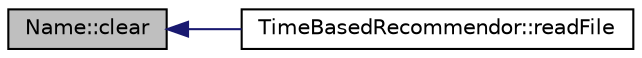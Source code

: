 digraph G
{
  edge [fontname="Helvetica",fontsize="10",labelfontname="Helvetica",labelfontsize="10"];
  node [fontname="Helvetica",fontsize="10",shape=record];
  rankdir=LR;
  Node1 [label="Name::clear",height=0.2,width=0.4,color="black", fillcolor="grey75", style="filled" fontcolor="black"];
  Node1 -> Node2 [dir=back,color="midnightblue",fontsize="10",style="solid",fontname="Helvetica"];
  Node2 [label="TimeBasedRecommendor::readFile",height=0.2,width=0.4,color="black", fillcolor="white", style="filled",URL="$class_time_based_recommendor.html#adf93e7d343de4623e391e094889038b3"];
}
